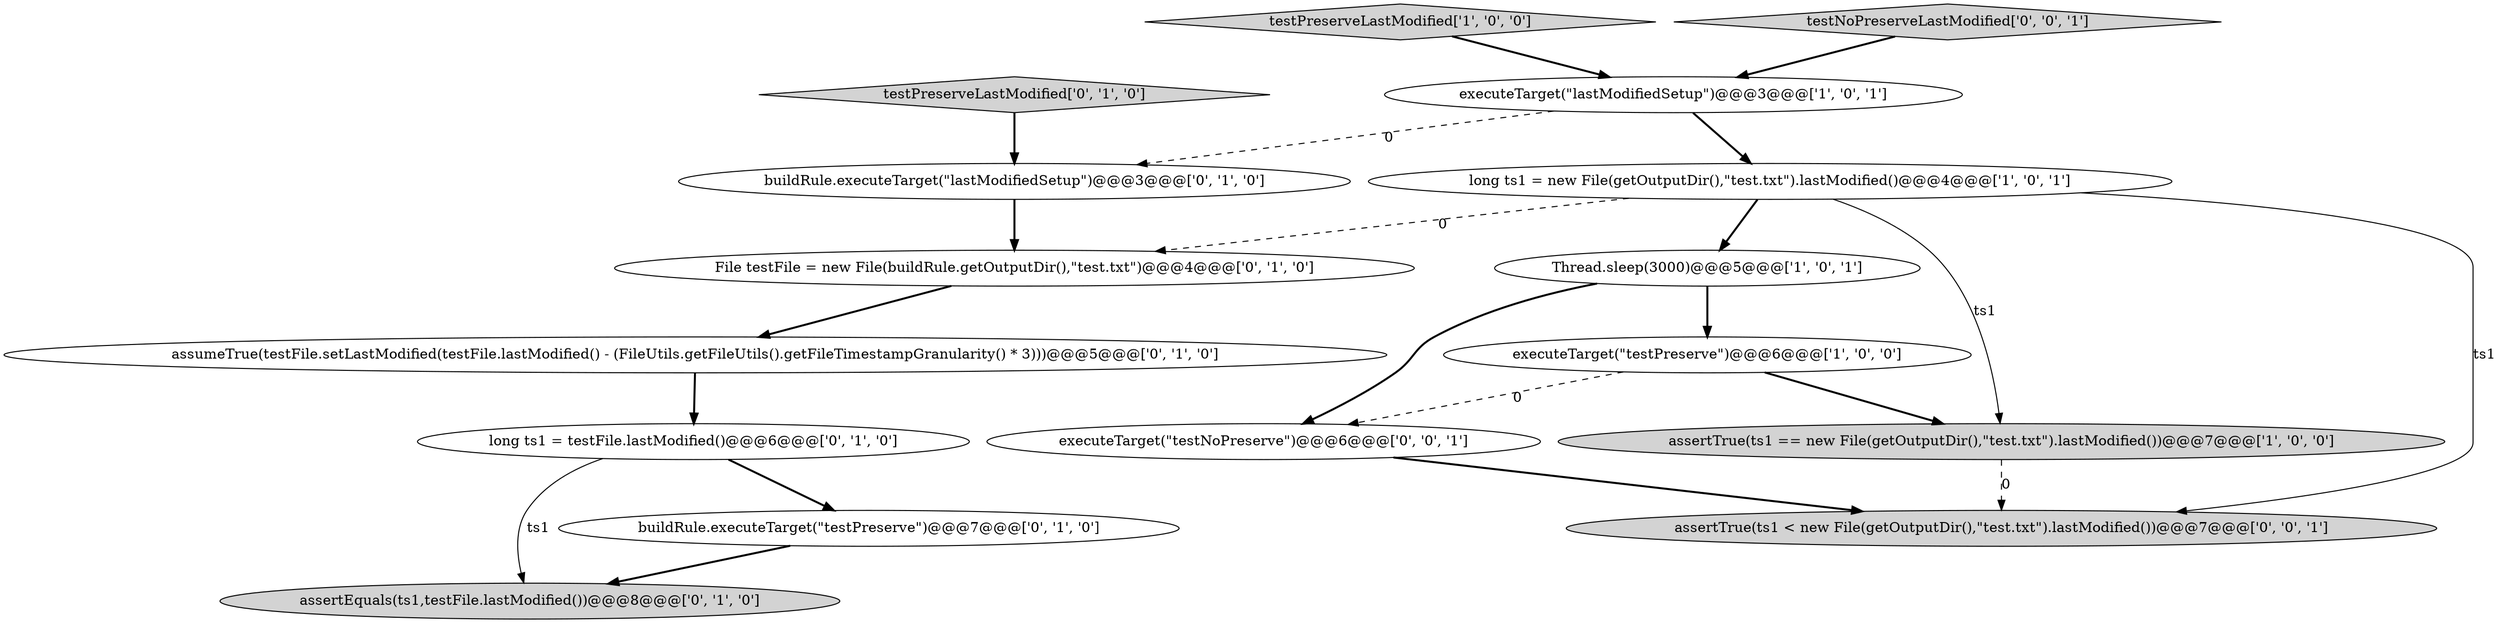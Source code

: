 digraph {
11 [style = filled, label = "buildRule.executeTarget(\"testPreserve\")@@@7@@@['0', '1', '0']", fillcolor = white, shape = ellipse image = "AAA0AAABBB2BBB"];
4 [style = filled, label = "testPreserveLastModified['1', '0', '0']", fillcolor = lightgray, shape = diamond image = "AAA0AAABBB1BBB"];
5 [style = filled, label = "assertTrue(ts1 == new File(getOutputDir(),\"test.txt\").lastModified())@@@7@@@['1', '0', '0']", fillcolor = lightgray, shape = ellipse image = "AAA0AAABBB1BBB"];
13 [style = filled, label = "assertTrue(ts1 < new File(getOutputDir(),\"test.txt\").lastModified())@@@7@@@['0', '0', '1']", fillcolor = lightgray, shape = ellipse image = "AAA0AAABBB3BBB"];
1 [style = filled, label = "long ts1 = new File(getOutputDir(),\"test.txt\").lastModified()@@@4@@@['1', '0', '1']", fillcolor = white, shape = ellipse image = "AAA0AAABBB1BBB"];
8 [style = filled, label = "testPreserveLastModified['0', '1', '0']", fillcolor = lightgray, shape = diamond image = "AAA0AAABBB2BBB"];
0 [style = filled, label = "Thread.sleep(3000)@@@5@@@['1', '0', '1']", fillcolor = white, shape = ellipse image = "AAA0AAABBB1BBB"];
9 [style = filled, label = "long ts1 = testFile.lastModified()@@@6@@@['0', '1', '0']", fillcolor = white, shape = ellipse image = "AAA0AAABBB2BBB"];
14 [style = filled, label = "testNoPreserveLastModified['0', '0', '1']", fillcolor = lightgray, shape = diamond image = "AAA0AAABBB3BBB"];
7 [style = filled, label = "File testFile = new File(buildRule.getOutputDir(),\"test.txt\")@@@4@@@['0', '1', '0']", fillcolor = white, shape = ellipse image = "AAA1AAABBB2BBB"];
12 [style = filled, label = "assertEquals(ts1,testFile.lastModified())@@@8@@@['0', '1', '0']", fillcolor = lightgray, shape = ellipse image = "AAA1AAABBB2BBB"];
2 [style = filled, label = "executeTarget(\"lastModifiedSetup\")@@@3@@@['1', '0', '1']", fillcolor = white, shape = ellipse image = "AAA0AAABBB1BBB"];
6 [style = filled, label = "buildRule.executeTarget(\"lastModifiedSetup\")@@@3@@@['0', '1', '0']", fillcolor = white, shape = ellipse image = "AAA1AAABBB2BBB"];
10 [style = filled, label = "assumeTrue(testFile.setLastModified(testFile.lastModified() - (FileUtils.getFileUtils().getFileTimestampGranularity() * 3)))@@@5@@@['0', '1', '0']", fillcolor = white, shape = ellipse image = "AAA0AAABBB2BBB"];
15 [style = filled, label = "executeTarget(\"testNoPreserve\")@@@6@@@['0', '0', '1']", fillcolor = white, shape = ellipse image = "AAA0AAABBB3BBB"];
3 [style = filled, label = "executeTarget(\"testPreserve\")@@@6@@@['1', '0', '0']", fillcolor = white, shape = ellipse image = "AAA0AAABBB1BBB"];
5->13 [style = dashed, label="0"];
9->11 [style = bold, label=""];
11->12 [style = bold, label=""];
7->10 [style = bold, label=""];
10->9 [style = bold, label=""];
0->3 [style = bold, label=""];
8->6 [style = bold, label=""];
3->5 [style = bold, label=""];
4->2 [style = bold, label=""];
2->6 [style = dashed, label="0"];
1->7 [style = dashed, label="0"];
9->12 [style = solid, label="ts1"];
0->15 [style = bold, label=""];
2->1 [style = bold, label=""];
15->13 [style = bold, label=""];
3->15 [style = dashed, label="0"];
14->2 [style = bold, label=""];
6->7 [style = bold, label=""];
1->5 [style = solid, label="ts1"];
1->13 [style = solid, label="ts1"];
1->0 [style = bold, label=""];
}
